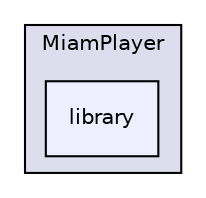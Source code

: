 digraph "code/MiamPlayer/library" {
  compound=true
  node [ fontsize="10", fontname="Helvetica"];
  edge [ labelfontsize="10", labelfontname="Helvetica"];
  subgraph clusterdir_70ac59aa3659d5e80014ce75245c5a8c {
    graph [ bgcolor="#ddddee", pencolor="black", label="MiamPlayer" fontname="Helvetica", fontsize="10", URL="dir_70ac59aa3659d5e80014ce75245c5a8c.html"]
  dir_77d0503431645cfb4ec8512be2dcd24d [shape=box, label="library", style="filled", fillcolor="#eeeeff", pencolor="black", URL="dir_77d0503431645cfb4ec8512be2dcd24d.html"];
  }
}
